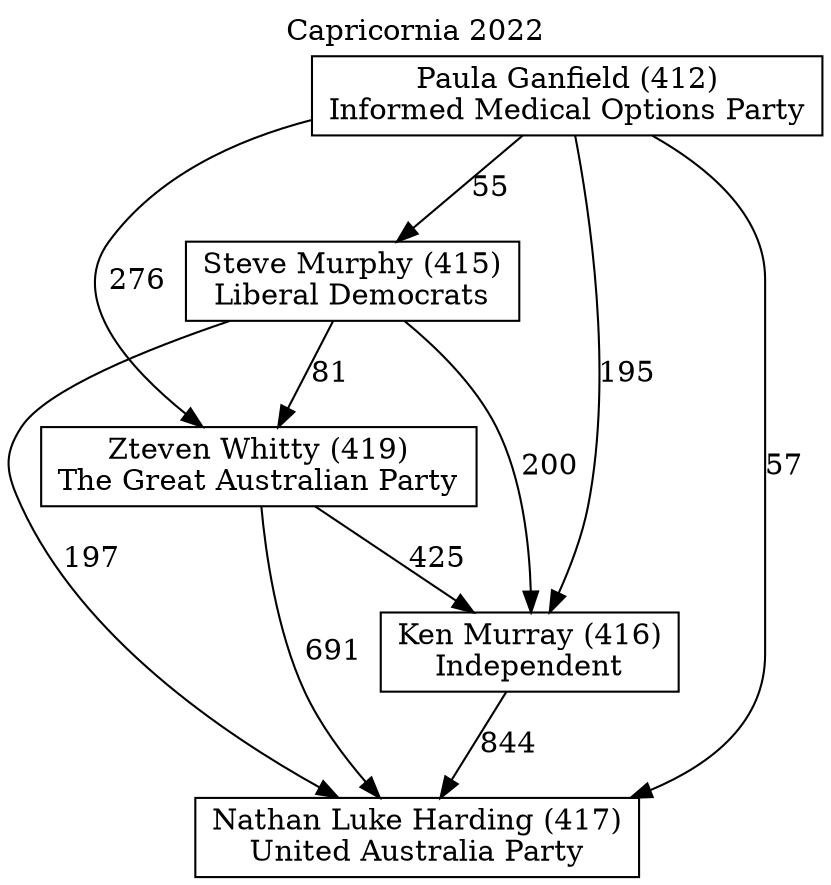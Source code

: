 // House preference flow
digraph "Nathan Luke Harding (417)_Capricornia_2022" {
	graph [label="Capricornia 2022" labelloc=t mclimit=10]
	node [shape=box]
	"Nathan Luke Harding (417)" [label="Nathan Luke Harding (417)
United Australia Party"]
	"Ken Murray (416)" [label="Ken Murray (416)
Independent"]
	"Zteven Whitty (419)" [label="Zteven Whitty (419)
The Great Australian Party"]
	"Steve Murphy (415)" [label="Steve Murphy (415)
Liberal Democrats"]
	"Paula Ganfield (412)" [label="Paula Ganfield (412)
Informed Medical Options Party"]
	"Ken Murray (416)" -> "Nathan Luke Harding (417)" [label=844]
	"Zteven Whitty (419)" -> "Ken Murray (416)" [label=425]
	"Steve Murphy (415)" -> "Zteven Whitty (419)" [label=81]
	"Paula Ganfield (412)" -> "Steve Murphy (415)" [label=55]
	"Zteven Whitty (419)" -> "Nathan Luke Harding (417)" [label=691]
	"Steve Murphy (415)" -> "Nathan Luke Harding (417)" [label=197]
	"Paula Ganfield (412)" -> "Nathan Luke Harding (417)" [label=57]
	"Paula Ganfield (412)" -> "Zteven Whitty (419)" [label=276]
	"Steve Murphy (415)" -> "Ken Murray (416)" [label=200]
	"Paula Ganfield (412)" -> "Ken Murray (416)" [label=195]
}
